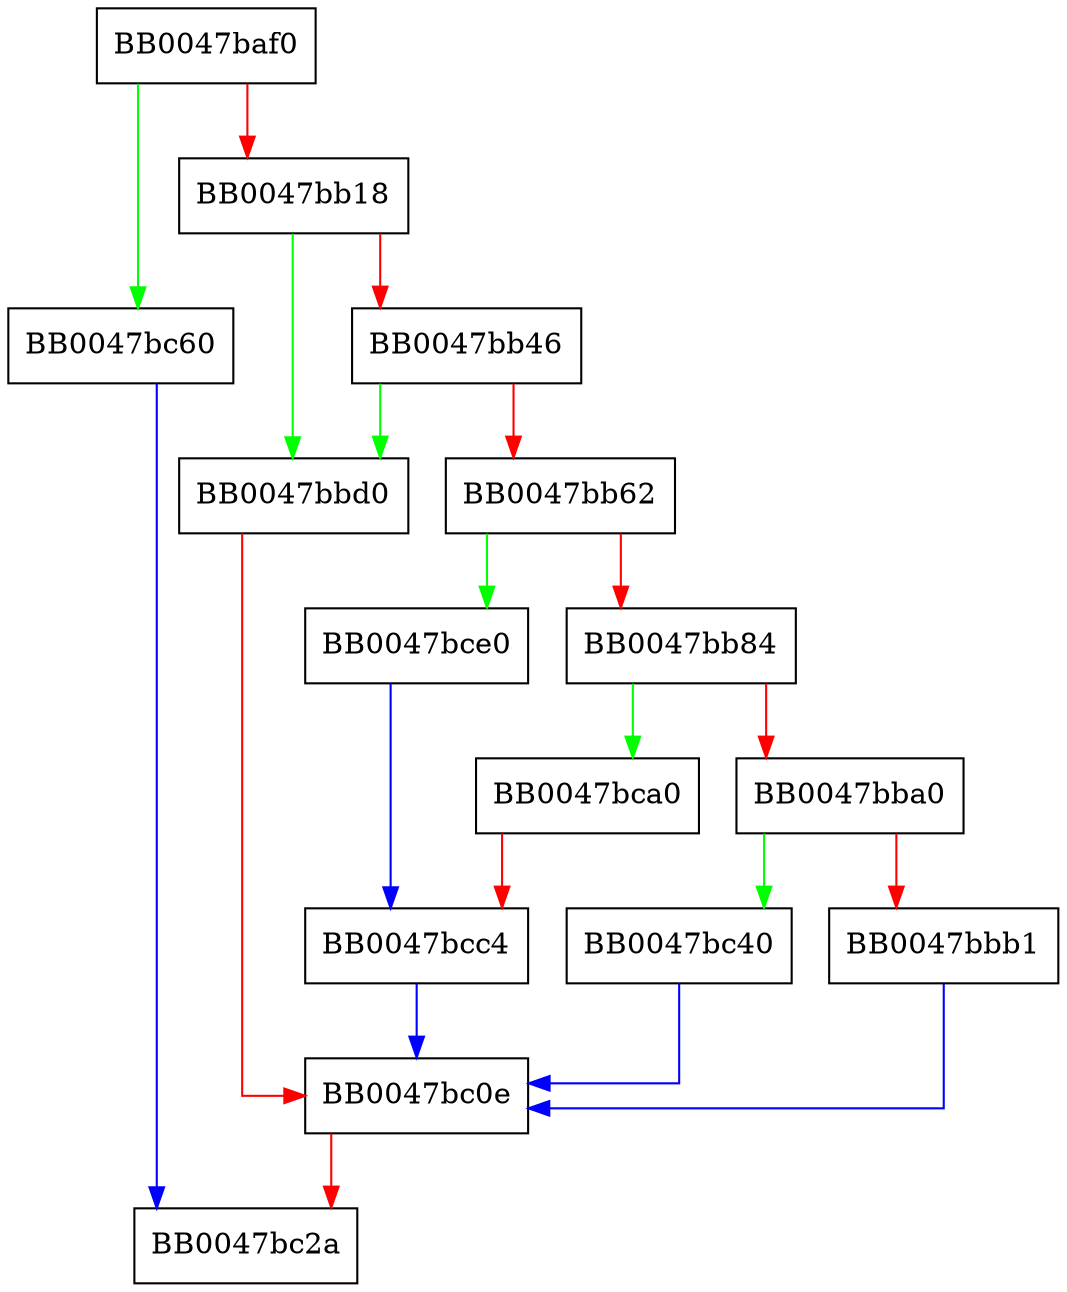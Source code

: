 digraph ssl_decapsulate {
  node [shape="box"];
  graph [splines=ortho];
  BB0047baf0 -> BB0047bc60 [color="green"];
  BB0047baf0 -> BB0047bb18 [color="red"];
  BB0047bb18 -> BB0047bbd0 [color="green"];
  BB0047bb18 -> BB0047bb46 [color="red"];
  BB0047bb46 -> BB0047bbd0 [color="green"];
  BB0047bb46 -> BB0047bb62 [color="red"];
  BB0047bb62 -> BB0047bce0 [color="green"];
  BB0047bb62 -> BB0047bb84 [color="red"];
  BB0047bb84 -> BB0047bca0 [color="green"];
  BB0047bb84 -> BB0047bba0 [color="red"];
  BB0047bba0 -> BB0047bc40 [color="green"];
  BB0047bba0 -> BB0047bbb1 [color="red"];
  BB0047bbb1 -> BB0047bc0e [color="blue"];
  BB0047bbd0 -> BB0047bc0e [color="red"];
  BB0047bc0e -> BB0047bc2a [color="red"];
  BB0047bc40 -> BB0047bc0e [color="blue"];
  BB0047bc60 -> BB0047bc2a [color="blue"];
  BB0047bca0 -> BB0047bcc4 [color="red"];
  BB0047bcc4 -> BB0047bc0e [color="blue"];
  BB0047bce0 -> BB0047bcc4 [color="blue"];
}
